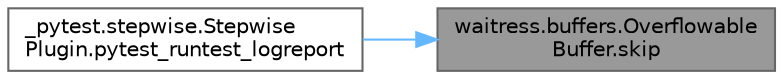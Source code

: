 digraph "waitress.buffers.OverflowableBuffer.skip"
{
 // LATEX_PDF_SIZE
  bgcolor="transparent";
  edge [fontname=Helvetica,fontsize=10,labelfontname=Helvetica,labelfontsize=10];
  node [fontname=Helvetica,fontsize=10,shape=box,height=0.2,width=0.4];
  rankdir="RL";
  Node1 [id="Node000001",label="waitress.buffers.Overflowable\lBuffer.skip",height=0.2,width=0.4,color="gray40", fillcolor="grey60", style="filled", fontcolor="black",tooltip=" "];
  Node1 -> Node2 [id="edge1_Node000001_Node000002",dir="back",color="steelblue1",style="solid",tooltip=" "];
  Node2 [id="Node000002",label="_pytest.stepwise.Stepwise\lPlugin.pytest_runtest_logreport",height=0.2,width=0.4,color="grey40", fillcolor="white", style="filled",URL="$class__pytest_1_1stepwise_1_1_stepwise_plugin.html#a01b35f45e9792ffc52b9dfbad8601c70",tooltip=" "];
}
